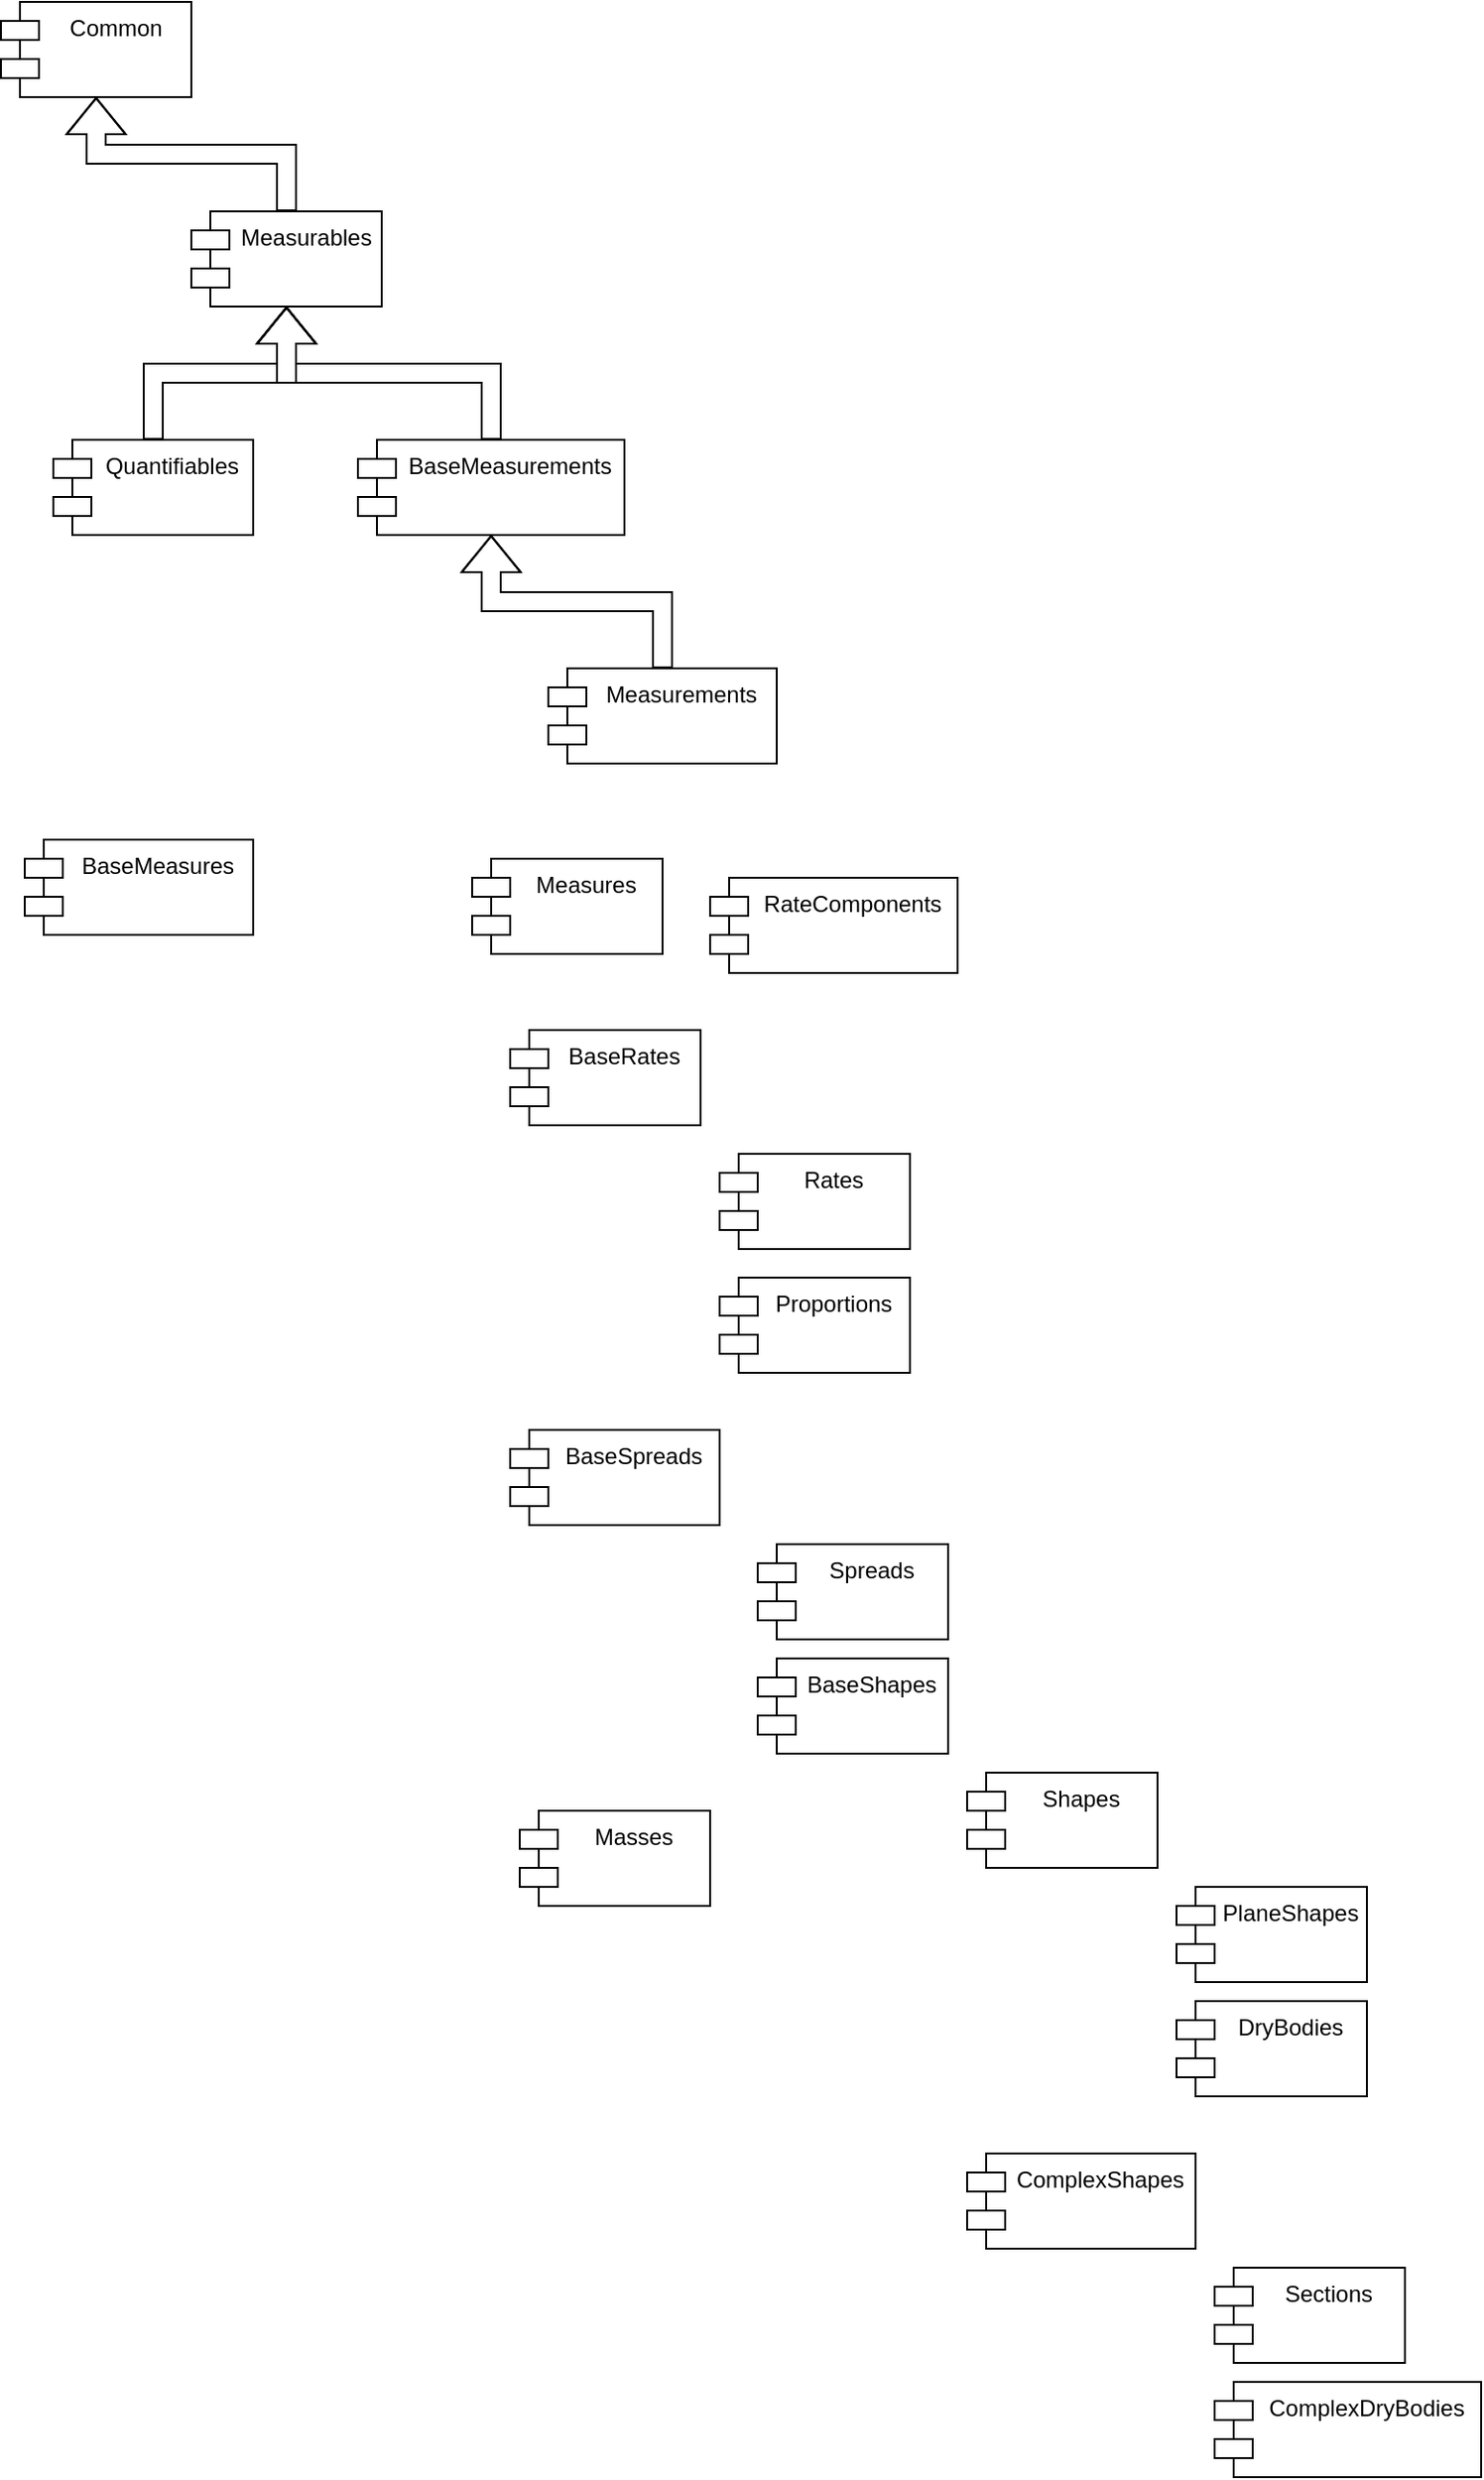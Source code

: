 <mxfile version="23.0.2" type="device">
  <diagram name="1 oldal" id="bZX144X6xeTu_wqj5VR3">
    <mxGraphModel dx="2072" dy="1404" grid="1" gridSize="10" guides="1" tooltips="1" connect="1" arrows="1" fold="1" page="1" pageScale="1" pageWidth="827" pageHeight="1169" math="0" shadow="0">
      <root>
        <mxCell id="0" />
        <mxCell id="1" parent="0" />
        <mxCell id="324iuaGw0Lw1Wku1F5cz-2" value="Common" style="shape=module;align=left;spacingLeft=20;align=center;verticalAlign=top;whiteSpace=wrap;html=1;" vertex="1" parent="1">
          <mxGeometry x="102.5" width="100" height="50" as="geometry" />
        </mxCell>
        <mxCell id="324iuaGw0Lw1Wku1F5cz-56" value="" style="edgeStyle=orthogonalEdgeStyle;rounded=0;orthogonalLoop=1;jettySize=auto;html=1;shape=flexArrow;elbow=vertical;" edge="1" parent="1" source="324iuaGw0Lw1Wku1F5cz-3" target="324iuaGw0Lw1Wku1F5cz-2">
          <mxGeometry relative="1" as="geometry" />
        </mxCell>
        <mxCell id="324iuaGw0Lw1Wku1F5cz-3" value="Measurables" style="shape=module;align=left;spacingLeft=20;align=center;verticalAlign=top;whiteSpace=wrap;html=1;" vertex="1" parent="1">
          <mxGeometry x="202.5" y="110" width="100" height="50" as="geometry" />
        </mxCell>
        <mxCell id="324iuaGw0Lw1Wku1F5cz-58" value="" style="edgeStyle=orthogonalEdgeStyle;rounded=0;orthogonalLoop=1;jettySize=auto;html=1;shape=flexArrow;" edge="1" parent="1" source="324iuaGw0Lw1Wku1F5cz-5" target="324iuaGw0Lw1Wku1F5cz-3">
          <mxGeometry relative="1" as="geometry" />
        </mxCell>
        <mxCell id="324iuaGw0Lw1Wku1F5cz-5" value="BaseMeasurements" style="shape=module;align=left;spacingLeft=20;align=center;verticalAlign=top;whiteSpace=wrap;html=1;" vertex="1" parent="1">
          <mxGeometry x="290" y="230" width="140" height="50" as="geometry" />
        </mxCell>
        <mxCell id="324iuaGw0Lw1Wku1F5cz-61" value="" style="edgeStyle=orthogonalEdgeStyle;rounded=0;orthogonalLoop=1;jettySize=auto;html=1;shape=flexArrow;" edge="1" parent="1" source="324iuaGw0Lw1Wku1F5cz-8" target="324iuaGw0Lw1Wku1F5cz-3">
          <mxGeometry relative="1" as="geometry" />
        </mxCell>
        <mxCell id="324iuaGw0Lw1Wku1F5cz-8" value="Quantifiables" style="shape=module;align=left;spacingLeft=20;align=center;verticalAlign=top;whiteSpace=wrap;html=1;" vertex="1" parent="1">
          <mxGeometry x="130" y="230" width="105" height="50" as="geometry" />
        </mxCell>
        <mxCell id="324iuaGw0Lw1Wku1F5cz-10" value="BaseMeasures" style="shape=module;align=left;spacingLeft=20;align=center;verticalAlign=top;whiteSpace=wrap;html=1;" vertex="1" parent="1">
          <mxGeometry x="115" y="440" width="120" height="50" as="geometry" />
        </mxCell>
        <mxCell id="324iuaGw0Lw1Wku1F5cz-12" value="BaseSpreads" style="shape=module;align=left;spacingLeft=20;align=center;verticalAlign=top;whiteSpace=wrap;html=1;" vertex="1" parent="1">
          <mxGeometry x="370" y="750" width="110" height="50" as="geometry" />
        </mxCell>
        <mxCell id="324iuaGw0Lw1Wku1F5cz-14" value="BaseRates" style="shape=module;align=left;spacingLeft=20;align=center;verticalAlign=top;whiteSpace=wrap;html=1;" vertex="1" parent="1">
          <mxGeometry x="370" y="540" width="100" height="50" as="geometry" />
        </mxCell>
        <mxCell id="324iuaGw0Lw1Wku1F5cz-16" value="BaseShapes" style="shape=module;align=left;spacingLeft=20;align=center;verticalAlign=top;whiteSpace=wrap;html=1;" vertex="1" parent="1">
          <mxGeometry x="500" y="870" width="100" height="50" as="geometry" />
        </mxCell>
        <mxCell id="324iuaGw0Lw1Wku1F5cz-18" value="Measures" style="shape=module;align=left;spacingLeft=20;align=center;verticalAlign=top;whiteSpace=wrap;html=1;" vertex="1" parent="1">
          <mxGeometry x="350" y="450" width="100" height="50" as="geometry" />
        </mxCell>
        <mxCell id="324iuaGw0Lw1Wku1F5cz-21" value="RateComponents" style="shape=module;align=left;spacingLeft=20;align=center;verticalAlign=top;whiteSpace=wrap;html=1;" vertex="1" parent="1">
          <mxGeometry x="475" y="460" width="130" height="50" as="geometry" />
        </mxCell>
        <mxCell id="324iuaGw0Lw1Wku1F5cz-60" value="" style="edgeStyle=orthogonalEdgeStyle;rounded=0;orthogonalLoop=1;jettySize=auto;html=1;shape=flexArrow;" edge="1" parent="1" source="324iuaGw0Lw1Wku1F5cz-23" target="324iuaGw0Lw1Wku1F5cz-5">
          <mxGeometry relative="1" as="geometry" />
        </mxCell>
        <mxCell id="324iuaGw0Lw1Wku1F5cz-23" value="Measurements" style="shape=module;align=left;spacingLeft=20;align=center;verticalAlign=top;whiteSpace=wrap;html=1;" vertex="1" parent="1">
          <mxGeometry x="390" y="350" width="120" height="50" as="geometry" />
        </mxCell>
        <mxCell id="324iuaGw0Lw1Wku1F5cz-25" value="Shapes" style="shape=module;align=left;spacingLeft=20;align=center;verticalAlign=top;whiteSpace=wrap;html=1;" vertex="1" parent="1">
          <mxGeometry x="610" y="930" width="100" height="50" as="geometry" />
        </mxCell>
        <mxCell id="324iuaGw0Lw1Wku1F5cz-29" value="Spreads" style="shape=module;align=left;spacingLeft=20;align=center;verticalAlign=top;whiteSpace=wrap;html=1;" vertex="1" parent="1">
          <mxGeometry x="500" y="810" width="100" height="50" as="geometry" />
        </mxCell>
        <mxCell id="324iuaGw0Lw1Wku1F5cz-27" value="ComplexShapes" style="shape=module;align=left;spacingLeft=20;align=center;verticalAlign=top;whiteSpace=wrap;html=1;" vertex="1" parent="1">
          <mxGeometry x="610" y="1130" width="120" height="50" as="geometry" />
        </mxCell>
        <mxCell id="324iuaGw0Lw1Wku1F5cz-33" value="PlaneShapes" style="shape=module;align=left;spacingLeft=20;align=center;verticalAlign=top;whiteSpace=wrap;html=1;" vertex="1" parent="1">
          <mxGeometry x="720" y="990" width="100" height="50" as="geometry" />
        </mxCell>
        <mxCell id="324iuaGw0Lw1Wku1F5cz-35" value="DryBodies" style="shape=module;align=left;spacingLeft=20;align=center;verticalAlign=top;whiteSpace=wrap;html=1;" vertex="1" parent="1">
          <mxGeometry x="720" y="1050" width="100" height="50" as="geometry" />
        </mxCell>
        <mxCell id="324iuaGw0Lw1Wku1F5cz-37" value="Sections" style="shape=module;align=left;spacingLeft=20;align=center;verticalAlign=top;whiteSpace=wrap;html=1;" vertex="1" parent="1">
          <mxGeometry x="740" y="1190" width="100" height="50" as="geometry" />
        </mxCell>
        <mxCell id="324iuaGw0Lw1Wku1F5cz-39" value="ComplexDryBodies" style="shape=module;align=left;spacingLeft=20;align=center;verticalAlign=top;whiteSpace=wrap;html=1;" vertex="1" parent="1">
          <mxGeometry x="740" y="1250" width="140" height="50" as="geometry" />
        </mxCell>
        <mxCell id="324iuaGw0Lw1Wku1F5cz-41" value="Masses" style="shape=module;align=left;spacingLeft=20;align=center;verticalAlign=top;whiteSpace=wrap;html=1;" vertex="1" parent="1">
          <mxGeometry x="375" y="950" width="100" height="50" as="geometry" />
        </mxCell>
        <mxCell id="324iuaGw0Lw1Wku1F5cz-43" value="Rates" style="shape=module;align=left;spacingLeft=20;align=center;verticalAlign=top;whiteSpace=wrap;html=1;" vertex="1" parent="1">
          <mxGeometry x="480" y="605" width="100" height="50" as="geometry" />
        </mxCell>
        <mxCell id="324iuaGw0Lw1Wku1F5cz-47" value="Proportions" style="shape=module;align=left;spacingLeft=20;align=center;verticalAlign=top;whiteSpace=wrap;html=1;" vertex="1" parent="1">
          <mxGeometry x="480" y="670" width="100" height="50" as="geometry" />
        </mxCell>
      </root>
    </mxGraphModel>
  </diagram>
</mxfile>
